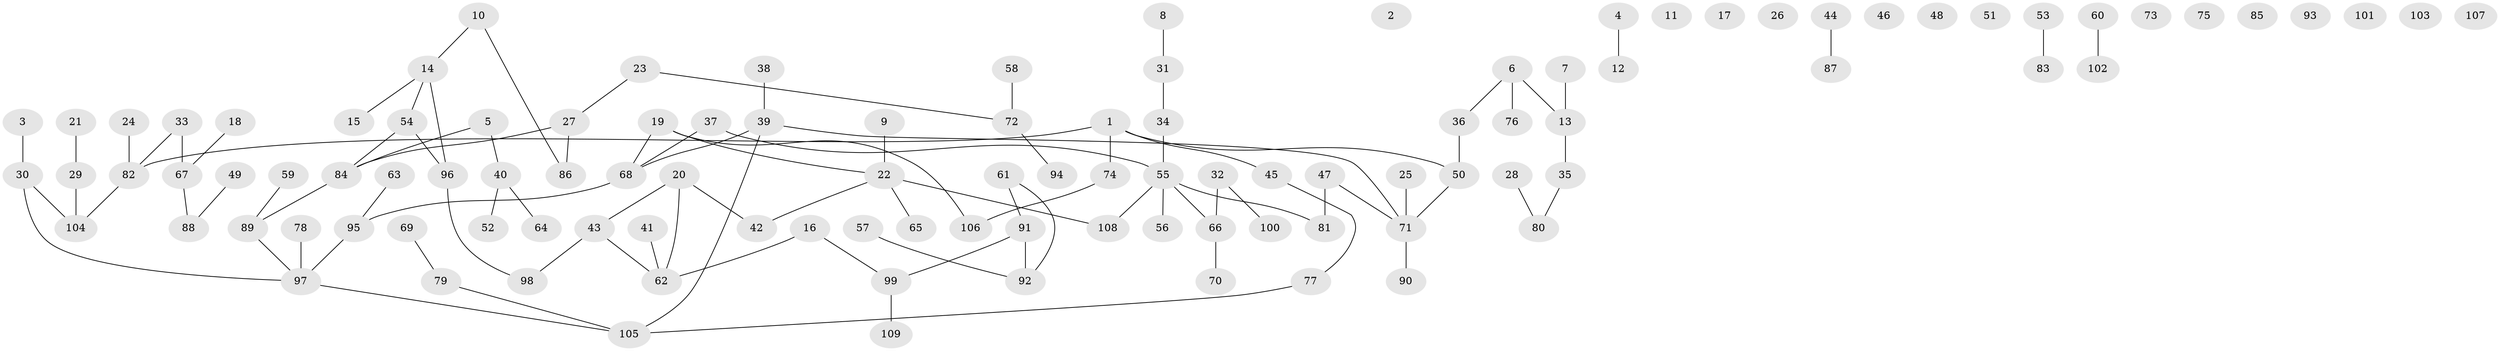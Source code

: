 // Generated by graph-tools (version 1.1) at 2025/49/03/09/25 03:49:13]
// undirected, 109 vertices, 101 edges
graph export_dot {
graph [start="1"]
  node [color=gray90,style=filled];
  1;
  2;
  3;
  4;
  5;
  6;
  7;
  8;
  9;
  10;
  11;
  12;
  13;
  14;
  15;
  16;
  17;
  18;
  19;
  20;
  21;
  22;
  23;
  24;
  25;
  26;
  27;
  28;
  29;
  30;
  31;
  32;
  33;
  34;
  35;
  36;
  37;
  38;
  39;
  40;
  41;
  42;
  43;
  44;
  45;
  46;
  47;
  48;
  49;
  50;
  51;
  52;
  53;
  54;
  55;
  56;
  57;
  58;
  59;
  60;
  61;
  62;
  63;
  64;
  65;
  66;
  67;
  68;
  69;
  70;
  71;
  72;
  73;
  74;
  75;
  76;
  77;
  78;
  79;
  80;
  81;
  82;
  83;
  84;
  85;
  86;
  87;
  88;
  89;
  90;
  91;
  92;
  93;
  94;
  95;
  96;
  97;
  98;
  99;
  100;
  101;
  102;
  103;
  104;
  105;
  106;
  107;
  108;
  109;
  1 -- 45;
  1 -- 50;
  1 -- 74;
  1 -- 82;
  3 -- 30;
  4 -- 12;
  5 -- 40;
  5 -- 84;
  6 -- 13;
  6 -- 36;
  6 -- 76;
  7 -- 13;
  8 -- 31;
  9 -- 22;
  10 -- 14;
  10 -- 86;
  13 -- 35;
  14 -- 15;
  14 -- 54;
  14 -- 96;
  16 -- 62;
  16 -- 99;
  18 -- 67;
  19 -- 22;
  19 -- 68;
  19 -- 106;
  20 -- 42;
  20 -- 43;
  20 -- 62;
  21 -- 29;
  22 -- 42;
  22 -- 65;
  22 -- 108;
  23 -- 27;
  23 -- 72;
  24 -- 82;
  25 -- 71;
  27 -- 84;
  27 -- 86;
  28 -- 80;
  29 -- 104;
  30 -- 97;
  30 -- 104;
  31 -- 34;
  32 -- 66;
  32 -- 100;
  33 -- 67;
  33 -- 82;
  34 -- 55;
  35 -- 80;
  36 -- 50;
  37 -- 55;
  37 -- 68;
  38 -- 39;
  39 -- 68;
  39 -- 71;
  39 -- 105;
  40 -- 52;
  40 -- 64;
  41 -- 62;
  43 -- 62;
  43 -- 98;
  44 -- 87;
  45 -- 77;
  47 -- 71;
  47 -- 81;
  49 -- 88;
  50 -- 71;
  53 -- 83;
  54 -- 84;
  54 -- 96;
  55 -- 56;
  55 -- 66;
  55 -- 81;
  55 -- 108;
  57 -- 92;
  58 -- 72;
  59 -- 89;
  60 -- 102;
  61 -- 91;
  61 -- 92;
  63 -- 95;
  66 -- 70;
  67 -- 88;
  68 -- 95;
  69 -- 79;
  71 -- 90;
  72 -- 94;
  74 -- 106;
  77 -- 105;
  78 -- 97;
  79 -- 105;
  82 -- 104;
  84 -- 89;
  89 -- 97;
  91 -- 92;
  91 -- 99;
  95 -- 97;
  96 -- 98;
  97 -- 105;
  99 -- 109;
}
